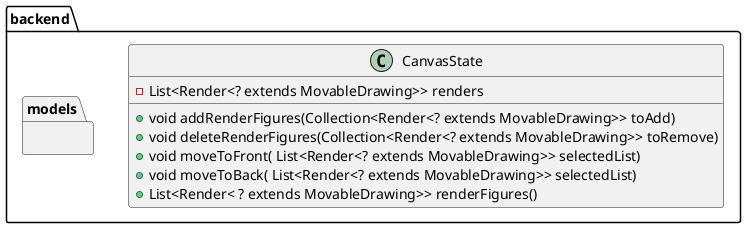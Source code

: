 @startuml

package backend{
class CanvasState {

    - List<Render<? extends MovableDrawing>> renders

    + void addRenderFigures(Collection<Render<? extends MovableDrawing>> toAdd)
    + void deleteRenderFigures(Collection<Render<? extends MovableDrawing>> toRemove)
    + void moveToFront( List<Render<? extends MovableDrawing>> selectedList)
    + void moveToBack( List<Render<? extends MovableDrawing>> selectedList)
    + List<Render< ? extends MovableDrawing>> renderFigures()
}

package models{

}

}
@enduml